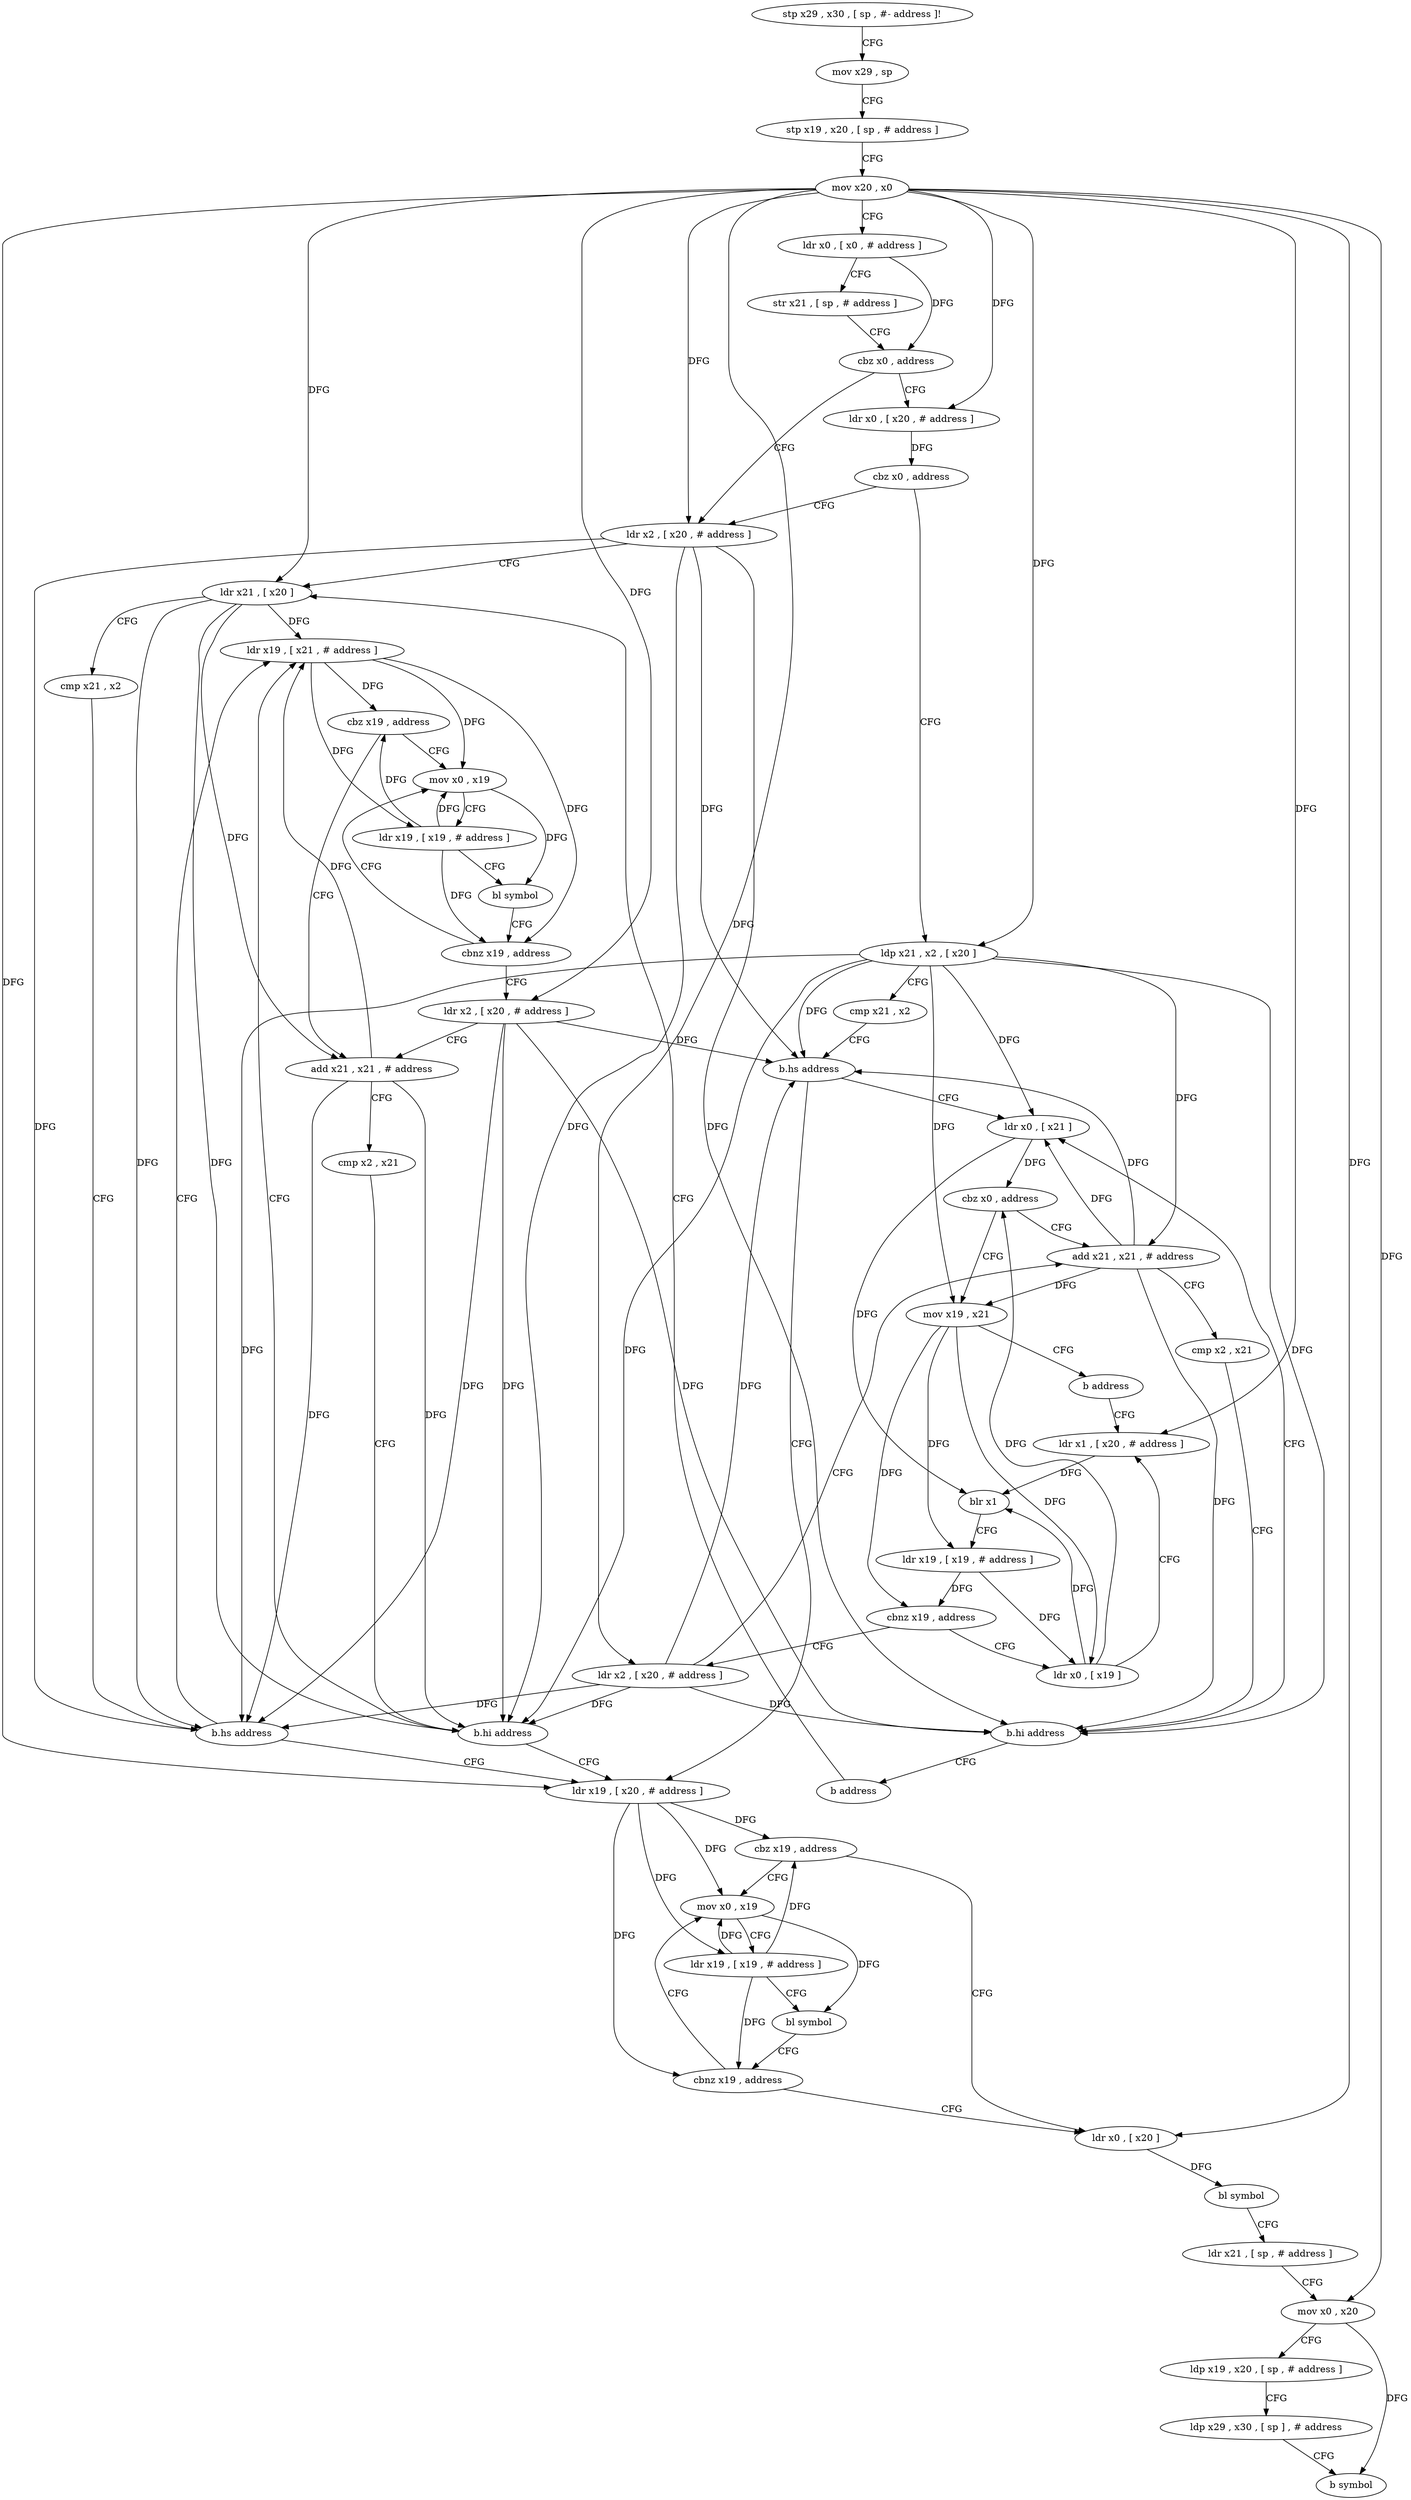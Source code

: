 digraph "func" {
"4309896" [label = "stp x29 , x30 , [ sp , #- address ]!" ]
"4309900" [label = "mov x29 , sp" ]
"4309904" [label = "stp x19 , x20 , [ sp , # address ]" ]
"4309908" [label = "mov x20 , x0" ]
"4309912" [label = "ldr x0 , [ x0 , # address ]" ]
"4309916" [label = "str x21 , [ sp , # address ]" ]
"4309920" [label = "cbz x0 , address" ]
"4310000" [label = "ldr x2 , [ x20 , # address ]" ]
"4309924" [label = "ldr x0 , [ x20 , # address ]" ]
"4310004" [label = "ldr x21 , [ x20 ]" ]
"4309928" [label = "cbz x0 , address" ]
"4309932" [label = "ldp x21 , x2 , [ x20 ]" ]
"4310056" [label = "ldr x19 , [ x20 , # address ]" ]
"4310060" [label = "cbz x19 , address" ]
"4310080" [label = "ldr x0 , [ x20 ]" ]
"4310064" [label = "mov x0 , x19" ]
"4310016" [label = "ldr x19 , [ x21 , # address ]" ]
"4310020" [label = "cbz x19 , address" ]
"4310044" [label = "add x21 , x21 , # address" ]
"4310024" [label = "mov x0 , x19" ]
"4309936" [label = "cmp x21 , x2" ]
"4309940" [label = "b.hs address" ]
"4309944" [label = "ldr x0 , [ x21 ]" ]
"4310084" [label = "bl symbol" ]
"4310088" [label = "ldr x21 , [ sp , # address ]" ]
"4310092" [label = "mov x0 , x20" ]
"4310096" [label = "ldp x19 , x20 , [ sp , # address ]" ]
"4310100" [label = "ldp x29 , x30 , [ sp ] , # address" ]
"4310104" [label = "b symbol" ]
"4310068" [label = "ldr x19 , [ x19 , # address ]" ]
"4310072" [label = "bl symbol" ]
"4310076" [label = "cbnz x19 , address" ]
"4310048" [label = "cmp x2 , x21" ]
"4310052" [label = "b.hi address" ]
"4310028" [label = "ldr x19 , [ x19 , # address ]" ]
"4310032" [label = "bl symbol" ]
"4310036" [label = "cbnz x19 , address" ]
"4310040" [label = "ldr x2 , [ x20 , # address ]" ]
"4309948" [label = "cbz x0 , address" ]
"4309984" [label = "add x21 , x21 , # address" ]
"4309952" [label = "mov x19 , x21" ]
"4309988" [label = "cmp x2 , x21" ]
"4309992" [label = "b.hi address" ]
"4309996" [label = "b address" ]
"4309956" [label = "b address" ]
"4309964" [label = "ldr x1 , [ x20 , # address ]" ]
"4309968" [label = "blr x1" ]
"4309972" [label = "ldr x19 , [ x19 , # address ]" ]
"4309976" [label = "cbnz x19 , address" ]
"4309960" [label = "ldr x0 , [ x19 ]" ]
"4309980" [label = "ldr x2 , [ x20 , # address ]" ]
"4310008" [label = "cmp x21 , x2" ]
"4310012" [label = "b.hs address" ]
"4309896" -> "4309900" [ label = "CFG" ]
"4309900" -> "4309904" [ label = "CFG" ]
"4309904" -> "4309908" [ label = "CFG" ]
"4309908" -> "4309912" [ label = "CFG" ]
"4309908" -> "4310000" [ label = "DFG" ]
"4309908" -> "4309924" [ label = "DFG" ]
"4309908" -> "4310004" [ label = "DFG" ]
"4309908" -> "4309932" [ label = "DFG" ]
"4309908" -> "4310056" [ label = "DFG" ]
"4309908" -> "4310080" [ label = "DFG" ]
"4309908" -> "4310092" [ label = "DFG" ]
"4309908" -> "4310040" [ label = "DFG" ]
"4309908" -> "4309964" [ label = "DFG" ]
"4309908" -> "4309980" [ label = "DFG" ]
"4309912" -> "4309916" [ label = "CFG" ]
"4309912" -> "4309920" [ label = "DFG" ]
"4309916" -> "4309920" [ label = "CFG" ]
"4309920" -> "4310000" [ label = "CFG" ]
"4309920" -> "4309924" [ label = "CFG" ]
"4310000" -> "4310004" [ label = "CFG" ]
"4310000" -> "4310012" [ label = "DFG" ]
"4310000" -> "4309940" [ label = "DFG" ]
"4310000" -> "4310052" [ label = "DFG" ]
"4310000" -> "4309992" [ label = "DFG" ]
"4309924" -> "4309928" [ label = "DFG" ]
"4310004" -> "4310008" [ label = "CFG" ]
"4310004" -> "4310012" [ label = "DFG" ]
"4310004" -> "4310016" [ label = "DFG" ]
"4310004" -> "4310044" [ label = "DFG" ]
"4310004" -> "4310052" [ label = "DFG" ]
"4309928" -> "4310000" [ label = "CFG" ]
"4309928" -> "4309932" [ label = "CFG" ]
"4309932" -> "4309936" [ label = "CFG" ]
"4309932" -> "4310012" [ label = "DFG" ]
"4309932" -> "4309940" [ label = "DFG" ]
"4309932" -> "4309944" [ label = "DFG" ]
"4309932" -> "4309984" [ label = "DFG" ]
"4309932" -> "4309992" [ label = "DFG" ]
"4309932" -> "4309952" [ label = "DFG" ]
"4309932" -> "4310052" [ label = "DFG" ]
"4310056" -> "4310060" [ label = "DFG" ]
"4310056" -> "4310064" [ label = "DFG" ]
"4310056" -> "4310068" [ label = "DFG" ]
"4310056" -> "4310076" [ label = "DFG" ]
"4310060" -> "4310080" [ label = "CFG" ]
"4310060" -> "4310064" [ label = "CFG" ]
"4310080" -> "4310084" [ label = "DFG" ]
"4310064" -> "4310068" [ label = "CFG" ]
"4310064" -> "4310072" [ label = "DFG" ]
"4310016" -> "4310020" [ label = "DFG" ]
"4310016" -> "4310024" [ label = "DFG" ]
"4310016" -> "4310028" [ label = "DFG" ]
"4310016" -> "4310036" [ label = "DFG" ]
"4310020" -> "4310044" [ label = "CFG" ]
"4310020" -> "4310024" [ label = "CFG" ]
"4310044" -> "4310048" [ label = "CFG" ]
"4310044" -> "4310016" [ label = "DFG" ]
"4310044" -> "4310012" [ label = "DFG" ]
"4310044" -> "4310052" [ label = "DFG" ]
"4310024" -> "4310028" [ label = "CFG" ]
"4310024" -> "4310032" [ label = "DFG" ]
"4309936" -> "4309940" [ label = "CFG" ]
"4309940" -> "4310056" [ label = "CFG" ]
"4309940" -> "4309944" [ label = "CFG" ]
"4309944" -> "4309948" [ label = "DFG" ]
"4309944" -> "4309968" [ label = "DFG" ]
"4310084" -> "4310088" [ label = "CFG" ]
"4310088" -> "4310092" [ label = "CFG" ]
"4310092" -> "4310096" [ label = "CFG" ]
"4310092" -> "4310104" [ label = "DFG" ]
"4310096" -> "4310100" [ label = "CFG" ]
"4310100" -> "4310104" [ label = "CFG" ]
"4310068" -> "4310072" [ label = "CFG" ]
"4310068" -> "4310060" [ label = "DFG" ]
"4310068" -> "4310064" [ label = "DFG" ]
"4310068" -> "4310076" [ label = "DFG" ]
"4310072" -> "4310076" [ label = "CFG" ]
"4310076" -> "4310064" [ label = "CFG" ]
"4310076" -> "4310080" [ label = "CFG" ]
"4310048" -> "4310052" [ label = "CFG" ]
"4310052" -> "4310016" [ label = "CFG" ]
"4310052" -> "4310056" [ label = "CFG" ]
"4310028" -> "4310032" [ label = "CFG" ]
"4310028" -> "4310020" [ label = "DFG" ]
"4310028" -> "4310024" [ label = "DFG" ]
"4310028" -> "4310036" [ label = "DFG" ]
"4310032" -> "4310036" [ label = "CFG" ]
"4310036" -> "4310024" [ label = "CFG" ]
"4310036" -> "4310040" [ label = "CFG" ]
"4310040" -> "4310044" [ label = "CFG" ]
"4310040" -> "4310012" [ label = "DFG" ]
"4310040" -> "4309940" [ label = "DFG" ]
"4310040" -> "4310052" [ label = "DFG" ]
"4310040" -> "4309992" [ label = "DFG" ]
"4309948" -> "4309984" [ label = "CFG" ]
"4309948" -> "4309952" [ label = "CFG" ]
"4309984" -> "4309988" [ label = "CFG" ]
"4309984" -> "4309944" [ label = "DFG" ]
"4309984" -> "4309940" [ label = "DFG" ]
"4309984" -> "4309992" [ label = "DFG" ]
"4309984" -> "4309952" [ label = "DFG" ]
"4309952" -> "4309956" [ label = "CFG" ]
"4309952" -> "4309972" [ label = "DFG" ]
"4309952" -> "4309976" [ label = "DFG" ]
"4309952" -> "4309960" [ label = "DFG" ]
"4309988" -> "4309992" [ label = "CFG" ]
"4309992" -> "4309944" [ label = "CFG" ]
"4309992" -> "4309996" [ label = "CFG" ]
"4309996" -> "4310004" [ label = "CFG" ]
"4309956" -> "4309964" [ label = "CFG" ]
"4309964" -> "4309968" [ label = "DFG" ]
"4309968" -> "4309972" [ label = "CFG" ]
"4309972" -> "4309976" [ label = "DFG" ]
"4309972" -> "4309960" [ label = "DFG" ]
"4309976" -> "4309960" [ label = "CFG" ]
"4309976" -> "4309980" [ label = "CFG" ]
"4309960" -> "4309964" [ label = "CFG" ]
"4309960" -> "4309948" [ label = "DFG" ]
"4309960" -> "4309968" [ label = "DFG" ]
"4309980" -> "4309984" [ label = "CFG" ]
"4309980" -> "4310012" [ label = "DFG" ]
"4309980" -> "4309940" [ label = "DFG" ]
"4309980" -> "4310052" [ label = "DFG" ]
"4309980" -> "4309992" [ label = "DFG" ]
"4310008" -> "4310012" [ label = "CFG" ]
"4310012" -> "4310056" [ label = "CFG" ]
"4310012" -> "4310016" [ label = "CFG" ]
}
